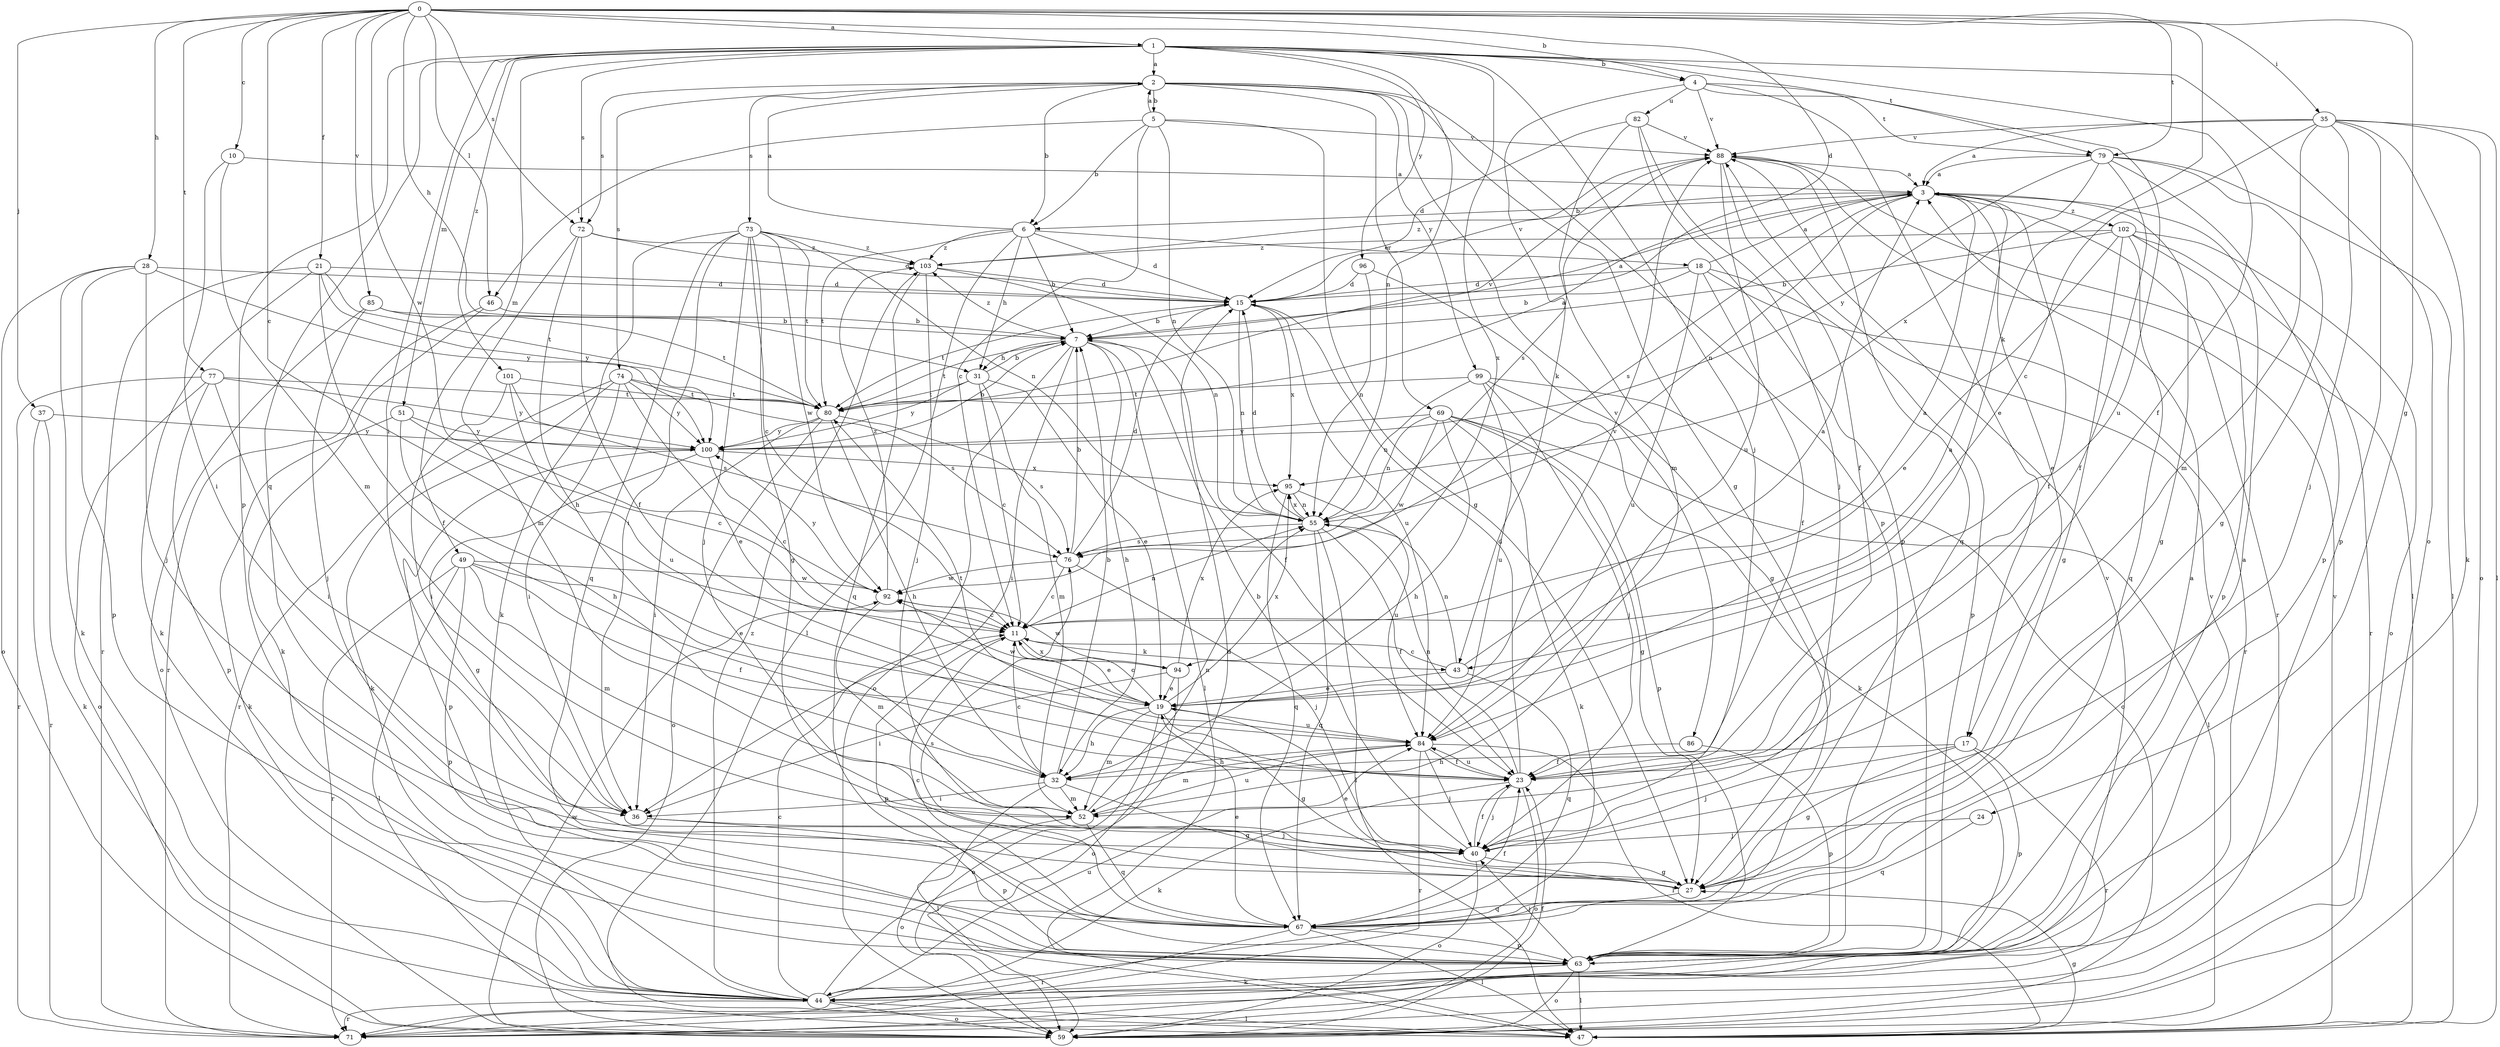 strict digraph  {
0;
1;
2;
3;
4;
5;
6;
7;
10;
11;
15;
17;
18;
19;
21;
23;
24;
27;
28;
31;
32;
35;
36;
37;
40;
43;
44;
46;
47;
49;
51;
52;
55;
59;
63;
67;
69;
71;
72;
73;
74;
76;
77;
79;
80;
82;
84;
85;
86;
88;
92;
94;
95;
96;
99;
100;
101;
102;
103;
0 -> 1  [label=a];
0 -> 4  [label=b];
0 -> 10  [label=c];
0 -> 11  [label=c];
0 -> 15  [label=d];
0 -> 21  [label=f];
0 -> 24  [label=g];
0 -> 28  [label=h];
0 -> 31  [label=h];
0 -> 35  [label=i];
0 -> 37  [label=j];
0 -> 43  [label=k];
0 -> 46  [label=l];
0 -> 72  [label=s];
0 -> 77  [label=t];
0 -> 79  [label=t];
0 -> 85  [label=v];
0 -> 92  [label=w];
1 -> 2  [label=a];
1 -> 4  [label=b];
1 -> 23  [label=f];
1 -> 36  [label=i];
1 -> 40  [label=j];
1 -> 49  [label=m];
1 -> 51  [label=m];
1 -> 55  [label=n];
1 -> 59  [label=o];
1 -> 63  [label=p];
1 -> 67  [label=q];
1 -> 72  [label=s];
1 -> 79  [label=t];
1 -> 94  [label=x];
1 -> 96  [label=y];
1 -> 101  [label=z];
2 -> 5  [label=b];
2 -> 6  [label=b];
2 -> 27  [label=g];
2 -> 63  [label=p];
2 -> 69  [label=r];
2 -> 72  [label=s];
2 -> 73  [label=s];
2 -> 74  [label=s];
2 -> 86  [label=v];
2 -> 99  [label=y];
3 -> 6  [label=b];
3 -> 17  [label=e];
3 -> 23  [label=f];
3 -> 27  [label=g];
3 -> 55  [label=n];
3 -> 71  [label=r];
3 -> 76  [label=s];
3 -> 102  [label=z];
3 -> 103  [label=z];
4 -> 17  [label=e];
4 -> 43  [label=k];
4 -> 79  [label=t];
4 -> 82  [label=u];
4 -> 84  [label=u];
4 -> 88  [label=v];
5 -> 2  [label=a];
5 -> 6  [label=b];
5 -> 11  [label=c];
5 -> 27  [label=g];
5 -> 46  [label=l];
5 -> 55  [label=n];
5 -> 88  [label=v];
6 -> 2  [label=a];
6 -> 7  [label=b];
6 -> 15  [label=d];
6 -> 18  [label=e];
6 -> 31  [label=h];
6 -> 47  [label=l];
6 -> 80  [label=t];
6 -> 103  [label=z];
7 -> 3  [label=a];
7 -> 23  [label=f];
7 -> 31  [label=h];
7 -> 32  [label=h];
7 -> 36  [label=i];
7 -> 47  [label=l];
7 -> 59  [label=o];
7 -> 80  [label=t];
7 -> 103  [label=z];
10 -> 3  [label=a];
10 -> 36  [label=i];
10 -> 52  [label=m];
11 -> 3  [label=a];
11 -> 19  [label=e];
11 -> 43  [label=k];
11 -> 55  [label=n];
11 -> 63  [label=p];
11 -> 94  [label=x];
15 -> 7  [label=b];
15 -> 55  [label=n];
15 -> 80  [label=t];
15 -> 84  [label=u];
15 -> 88  [label=v];
15 -> 95  [label=x];
17 -> 27  [label=g];
17 -> 32  [label=h];
17 -> 40  [label=j];
17 -> 63  [label=p];
17 -> 71  [label=r];
18 -> 3  [label=a];
18 -> 7  [label=b];
18 -> 15  [label=d];
18 -> 23  [label=f];
18 -> 63  [label=p];
18 -> 71  [label=r];
18 -> 84  [label=u];
19 -> 3  [label=a];
19 -> 11  [label=c];
19 -> 27  [label=g];
19 -> 32  [label=h];
19 -> 52  [label=m];
19 -> 59  [label=o];
19 -> 84  [label=u];
19 -> 88  [label=v];
19 -> 92  [label=w];
19 -> 95  [label=x];
21 -> 15  [label=d];
21 -> 23  [label=f];
21 -> 44  [label=k];
21 -> 71  [label=r];
21 -> 80  [label=t];
21 -> 100  [label=y];
23 -> 15  [label=d];
23 -> 40  [label=j];
23 -> 44  [label=k];
23 -> 55  [label=n];
23 -> 59  [label=o];
23 -> 84  [label=u];
24 -> 40  [label=j];
24 -> 67  [label=q];
27 -> 19  [label=e];
27 -> 67  [label=q];
28 -> 15  [label=d];
28 -> 40  [label=j];
28 -> 44  [label=k];
28 -> 59  [label=o];
28 -> 63  [label=p];
28 -> 100  [label=y];
31 -> 7  [label=b];
31 -> 11  [label=c];
31 -> 19  [label=e];
31 -> 52  [label=m];
31 -> 80  [label=t];
31 -> 100  [label=y];
32 -> 7  [label=b];
32 -> 11  [label=c];
32 -> 27  [label=g];
32 -> 36  [label=i];
32 -> 47  [label=l];
32 -> 52  [label=m];
35 -> 3  [label=a];
35 -> 11  [label=c];
35 -> 40  [label=j];
35 -> 44  [label=k];
35 -> 47  [label=l];
35 -> 52  [label=m];
35 -> 59  [label=o];
35 -> 63  [label=p];
35 -> 88  [label=v];
36 -> 40  [label=j];
36 -> 63  [label=p];
37 -> 44  [label=k];
37 -> 71  [label=r];
37 -> 100  [label=y];
40 -> 7  [label=b];
40 -> 23  [label=f];
40 -> 27  [label=g];
40 -> 59  [label=o];
43 -> 3  [label=a];
43 -> 11  [label=c];
43 -> 19  [label=e];
43 -> 55  [label=n];
43 -> 67  [label=q];
44 -> 11  [label=c];
44 -> 15  [label=d];
44 -> 47  [label=l];
44 -> 59  [label=o];
44 -> 71  [label=r];
44 -> 84  [label=u];
44 -> 88  [label=v];
44 -> 103  [label=z];
46 -> 7  [label=b];
46 -> 44  [label=k];
46 -> 71  [label=r];
47 -> 27  [label=g];
47 -> 88  [label=v];
49 -> 19  [label=e];
49 -> 23  [label=f];
49 -> 47  [label=l];
49 -> 52  [label=m];
49 -> 63  [label=p];
49 -> 71  [label=r];
49 -> 92  [label=w];
51 -> 11  [label=c];
51 -> 32  [label=h];
51 -> 44  [label=k];
51 -> 100  [label=y];
52 -> 55  [label=n];
52 -> 59  [label=o];
52 -> 67  [label=q];
52 -> 84  [label=u];
55 -> 15  [label=d];
55 -> 23  [label=f];
55 -> 47  [label=l];
55 -> 67  [label=q];
55 -> 76  [label=s];
55 -> 95  [label=x];
59 -> 23  [label=f];
59 -> 92  [label=w];
63 -> 3  [label=a];
63 -> 40  [label=j];
63 -> 44  [label=k];
63 -> 47  [label=l];
63 -> 59  [label=o];
67 -> 3  [label=a];
67 -> 11  [label=c];
67 -> 19  [label=e];
67 -> 23  [label=f];
67 -> 47  [label=l];
67 -> 63  [label=p];
67 -> 71  [label=r];
67 -> 76  [label=s];
69 -> 27  [label=g];
69 -> 32  [label=h];
69 -> 44  [label=k];
69 -> 47  [label=l];
69 -> 55  [label=n];
69 -> 63  [label=p];
69 -> 92  [label=w];
69 -> 100  [label=y];
71 -> 88  [label=v];
72 -> 15  [label=d];
72 -> 23  [label=f];
72 -> 32  [label=h];
72 -> 52  [label=m];
72 -> 103  [label=z];
73 -> 11  [label=c];
73 -> 27  [label=g];
73 -> 36  [label=i];
73 -> 40  [label=j];
73 -> 44  [label=k];
73 -> 55  [label=n];
73 -> 67  [label=q];
73 -> 80  [label=t];
73 -> 92  [label=w];
73 -> 103  [label=z];
74 -> 19  [label=e];
74 -> 36  [label=i];
74 -> 44  [label=k];
74 -> 71  [label=r];
74 -> 76  [label=s];
74 -> 80  [label=t];
74 -> 100  [label=y];
76 -> 7  [label=b];
76 -> 11  [label=c];
76 -> 15  [label=d];
76 -> 40  [label=j];
76 -> 92  [label=w];
77 -> 36  [label=i];
77 -> 59  [label=o];
77 -> 63  [label=p];
77 -> 71  [label=r];
77 -> 80  [label=t];
77 -> 100  [label=y];
79 -> 3  [label=a];
79 -> 23  [label=f];
79 -> 27  [label=g];
79 -> 47  [label=l];
79 -> 63  [label=p];
79 -> 95  [label=x];
79 -> 100  [label=y];
80 -> 3  [label=a];
80 -> 32  [label=h];
80 -> 36  [label=i];
80 -> 59  [label=o];
80 -> 76  [label=s];
80 -> 88  [label=v];
80 -> 100  [label=y];
82 -> 15  [label=d];
82 -> 40  [label=j];
82 -> 52  [label=m];
82 -> 63  [label=p];
82 -> 88  [label=v];
84 -> 23  [label=f];
84 -> 32  [label=h];
84 -> 40  [label=j];
84 -> 47  [label=l];
84 -> 52  [label=m];
84 -> 71  [label=r];
84 -> 80  [label=t];
85 -> 7  [label=b];
85 -> 40  [label=j];
85 -> 59  [label=o];
85 -> 80  [label=t];
86 -> 23  [label=f];
86 -> 63  [label=p];
88 -> 3  [label=a];
88 -> 23  [label=f];
88 -> 47  [label=l];
88 -> 67  [label=q];
88 -> 76  [label=s];
88 -> 84  [label=u];
92 -> 11  [label=c];
92 -> 52  [label=m];
92 -> 100  [label=y];
92 -> 103  [label=z];
94 -> 19  [label=e];
94 -> 36  [label=i];
94 -> 59  [label=o];
94 -> 92  [label=w];
94 -> 95  [label=x];
95 -> 55  [label=n];
95 -> 67  [label=q];
95 -> 84  [label=u];
96 -> 15  [label=d];
96 -> 27  [label=g];
96 -> 55  [label=n];
99 -> 40  [label=j];
99 -> 44  [label=k];
99 -> 55  [label=n];
99 -> 59  [label=o];
99 -> 80  [label=t];
99 -> 84  [label=u];
100 -> 7  [label=b];
100 -> 11  [label=c];
100 -> 27  [label=g];
100 -> 63  [label=p];
100 -> 95  [label=x];
101 -> 36  [label=i];
101 -> 76  [label=s];
101 -> 80  [label=t];
101 -> 84  [label=u];
102 -> 7  [label=b];
102 -> 19  [label=e];
102 -> 27  [label=g];
102 -> 59  [label=o];
102 -> 63  [label=p];
102 -> 67  [label=q];
102 -> 71  [label=r];
102 -> 103  [label=z];
103 -> 15  [label=d];
103 -> 40  [label=j];
103 -> 55  [label=n];
103 -> 67  [label=q];
}
